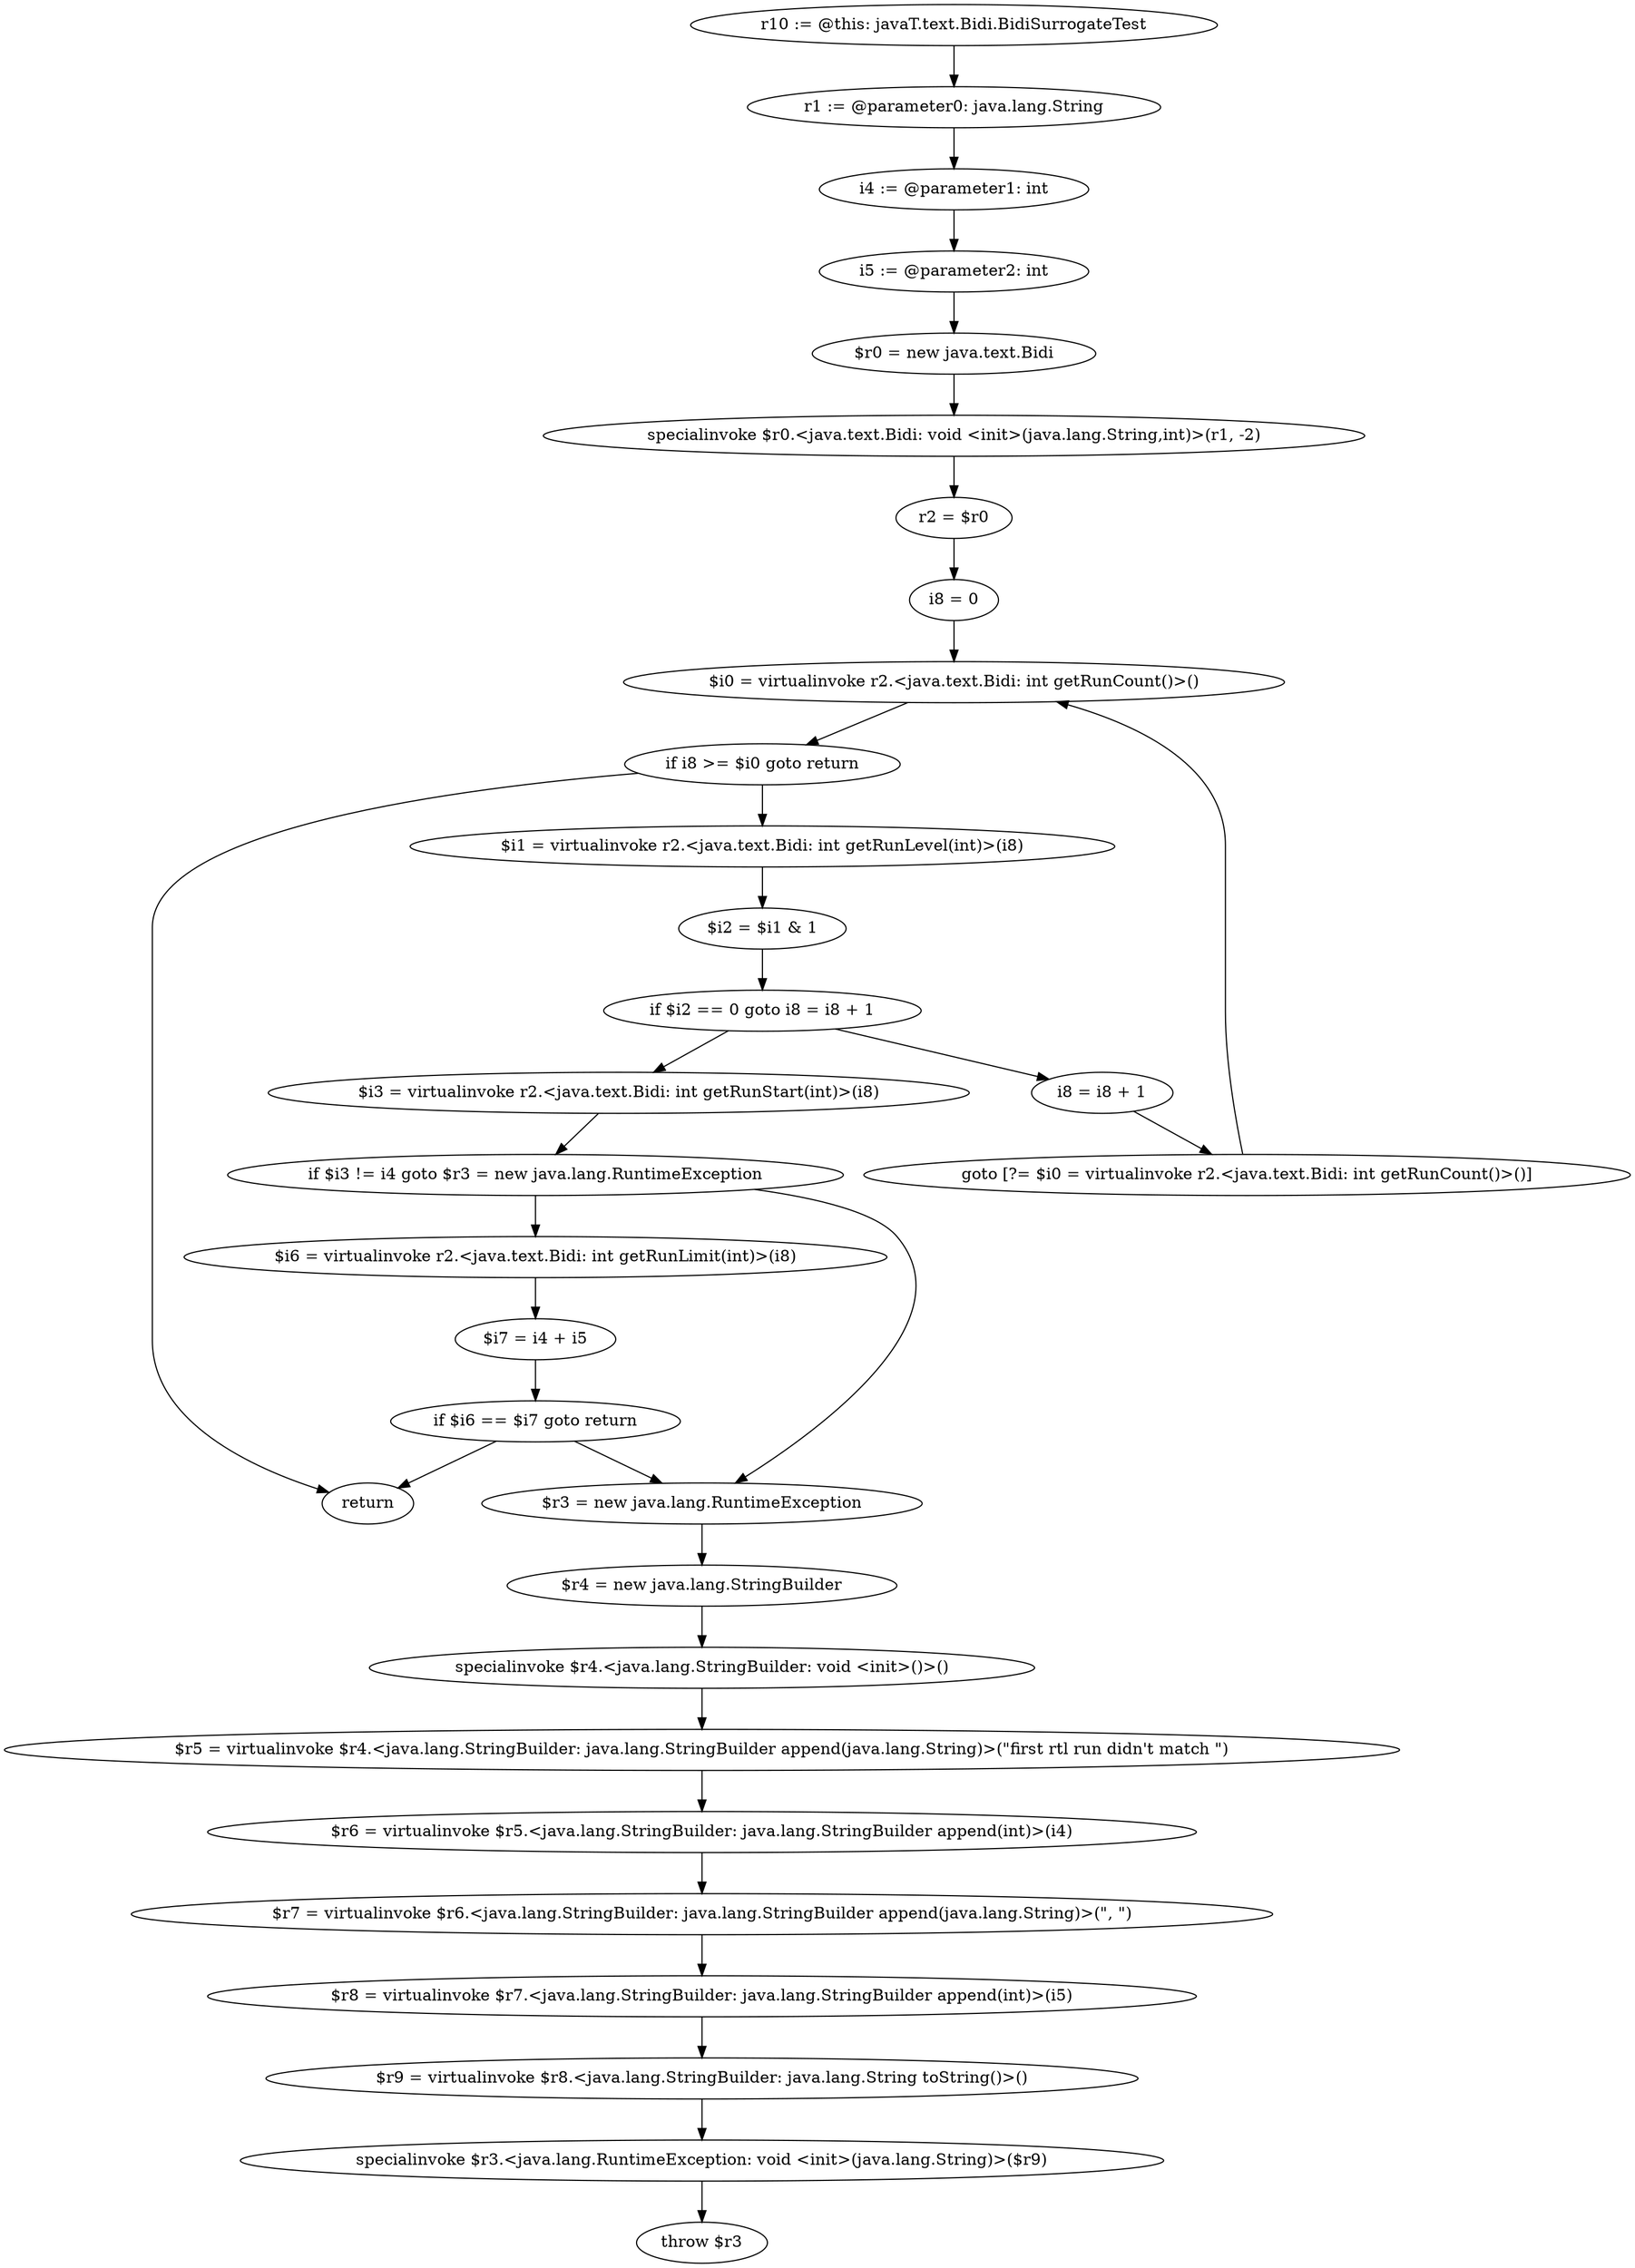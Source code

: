 digraph "unitGraph" {
    "r10 := @this: javaT.text.Bidi.BidiSurrogateTest"
    "r1 := @parameter0: java.lang.String"
    "i4 := @parameter1: int"
    "i5 := @parameter2: int"
    "$r0 = new java.text.Bidi"
    "specialinvoke $r0.<java.text.Bidi: void <init>(java.lang.String,int)>(r1, -2)"
    "r2 = $r0"
    "i8 = 0"
    "$i0 = virtualinvoke r2.<java.text.Bidi: int getRunCount()>()"
    "if i8 >= $i0 goto return"
    "$i1 = virtualinvoke r2.<java.text.Bidi: int getRunLevel(int)>(i8)"
    "$i2 = $i1 & 1"
    "if $i2 == 0 goto i8 = i8 + 1"
    "$i3 = virtualinvoke r2.<java.text.Bidi: int getRunStart(int)>(i8)"
    "if $i3 != i4 goto $r3 = new java.lang.RuntimeException"
    "$i6 = virtualinvoke r2.<java.text.Bidi: int getRunLimit(int)>(i8)"
    "$i7 = i4 + i5"
    "if $i6 == $i7 goto return"
    "$r3 = new java.lang.RuntimeException"
    "$r4 = new java.lang.StringBuilder"
    "specialinvoke $r4.<java.lang.StringBuilder: void <init>()>()"
    "$r5 = virtualinvoke $r4.<java.lang.StringBuilder: java.lang.StringBuilder append(java.lang.String)>(\"first rtl run didn\'t match \")"
    "$r6 = virtualinvoke $r5.<java.lang.StringBuilder: java.lang.StringBuilder append(int)>(i4)"
    "$r7 = virtualinvoke $r6.<java.lang.StringBuilder: java.lang.StringBuilder append(java.lang.String)>(\", \")"
    "$r8 = virtualinvoke $r7.<java.lang.StringBuilder: java.lang.StringBuilder append(int)>(i5)"
    "$r9 = virtualinvoke $r8.<java.lang.StringBuilder: java.lang.String toString()>()"
    "specialinvoke $r3.<java.lang.RuntimeException: void <init>(java.lang.String)>($r9)"
    "throw $r3"
    "i8 = i8 + 1"
    "goto [?= $i0 = virtualinvoke r2.<java.text.Bidi: int getRunCount()>()]"
    "return"
    "r10 := @this: javaT.text.Bidi.BidiSurrogateTest"->"r1 := @parameter0: java.lang.String";
    "r1 := @parameter0: java.lang.String"->"i4 := @parameter1: int";
    "i4 := @parameter1: int"->"i5 := @parameter2: int";
    "i5 := @parameter2: int"->"$r0 = new java.text.Bidi";
    "$r0 = new java.text.Bidi"->"specialinvoke $r0.<java.text.Bidi: void <init>(java.lang.String,int)>(r1, -2)";
    "specialinvoke $r0.<java.text.Bidi: void <init>(java.lang.String,int)>(r1, -2)"->"r2 = $r0";
    "r2 = $r0"->"i8 = 0";
    "i8 = 0"->"$i0 = virtualinvoke r2.<java.text.Bidi: int getRunCount()>()";
    "$i0 = virtualinvoke r2.<java.text.Bidi: int getRunCount()>()"->"if i8 >= $i0 goto return";
    "if i8 >= $i0 goto return"->"$i1 = virtualinvoke r2.<java.text.Bidi: int getRunLevel(int)>(i8)";
    "if i8 >= $i0 goto return"->"return";
    "$i1 = virtualinvoke r2.<java.text.Bidi: int getRunLevel(int)>(i8)"->"$i2 = $i1 & 1";
    "$i2 = $i1 & 1"->"if $i2 == 0 goto i8 = i8 + 1";
    "if $i2 == 0 goto i8 = i8 + 1"->"$i3 = virtualinvoke r2.<java.text.Bidi: int getRunStart(int)>(i8)";
    "if $i2 == 0 goto i8 = i8 + 1"->"i8 = i8 + 1";
    "$i3 = virtualinvoke r2.<java.text.Bidi: int getRunStart(int)>(i8)"->"if $i3 != i4 goto $r3 = new java.lang.RuntimeException";
    "if $i3 != i4 goto $r3 = new java.lang.RuntimeException"->"$i6 = virtualinvoke r2.<java.text.Bidi: int getRunLimit(int)>(i8)";
    "if $i3 != i4 goto $r3 = new java.lang.RuntimeException"->"$r3 = new java.lang.RuntimeException";
    "$i6 = virtualinvoke r2.<java.text.Bidi: int getRunLimit(int)>(i8)"->"$i7 = i4 + i5";
    "$i7 = i4 + i5"->"if $i6 == $i7 goto return";
    "if $i6 == $i7 goto return"->"$r3 = new java.lang.RuntimeException";
    "if $i6 == $i7 goto return"->"return";
    "$r3 = new java.lang.RuntimeException"->"$r4 = new java.lang.StringBuilder";
    "$r4 = new java.lang.StringBuilder"->"specialinvoke $r4.<java.lang.StringBuilder: void <init>()>()";
    "specialinvoke $r4.<java.lang.StringBuilder: void <init>()>()"->"$r5 = virtualinvoke $r4.<java.lang.StringBuilder: java.lang.StringBuilder append(java.lang.String)>(\"first rtl run didn\'t match \")";
    "$r5 = virtualinvoke $r4.<java.lang.StringBuilder: java.lang.StringBuilder append(java.lang.String)>(\"first rtl run didn\'t match \")"->"$r6 = virtualinvoke $r5.<java.lang.StringBuilder: java.lang.StringBuilder append(int)>(i4)";
    "$r6 = virtualinvoke $r5.<java.lang.StringBuilder: java.lang.StringBuilder append(int)>(i4)"->"$r7 = virtualinvoke $r6.<java.lang.StringBuilder: java.lang.StringBuilder append(java.lang.String)>(\", \")";
    "$r7 = virtualinvoke $r6.<java.lang.StringBuilder: java.lang.StringBuilder append(java.lang.String)>(\", \")"->"$r8 = virtualinvoke $r7.<java.lang.StringBuilder: java.lang.StringBuilder append(int)>(i5)";
    "$r8 = virtualinvoke $r7.<java.lang.StringBuilder: java.lang.StringBuilder append(int)>(i5)"->"$r9 = virtualinvoke $r8.<java.lang.StringBuilder: java.lang.String toString()>()";
    "$r9 = virtualinvoke $r8.<java.lang.StringBuilder: java.lang.String toString()>()"->"specialinvoke $r3.<java.lang.RuntimeException: void <init>(java.lang.String)>($r9)";
    "specialinvoke $r3.<java.lang.RuntimeException: void <init>(java.lang.String)>($r9)"->"throw $r3";
    "i8 = i8 + 1"->"goto [?= $i0 = virtualinvoke r2.<java.text.Bidi: int getRunCount()>()]";
    "goto [?= $i0 = virtualinvoke r2.<java.text.Bidi: int getRunCount()>()]"->"$i0 = virtualinvoke r2.<java.text.Bidi: int getRunCount()>()";
}
